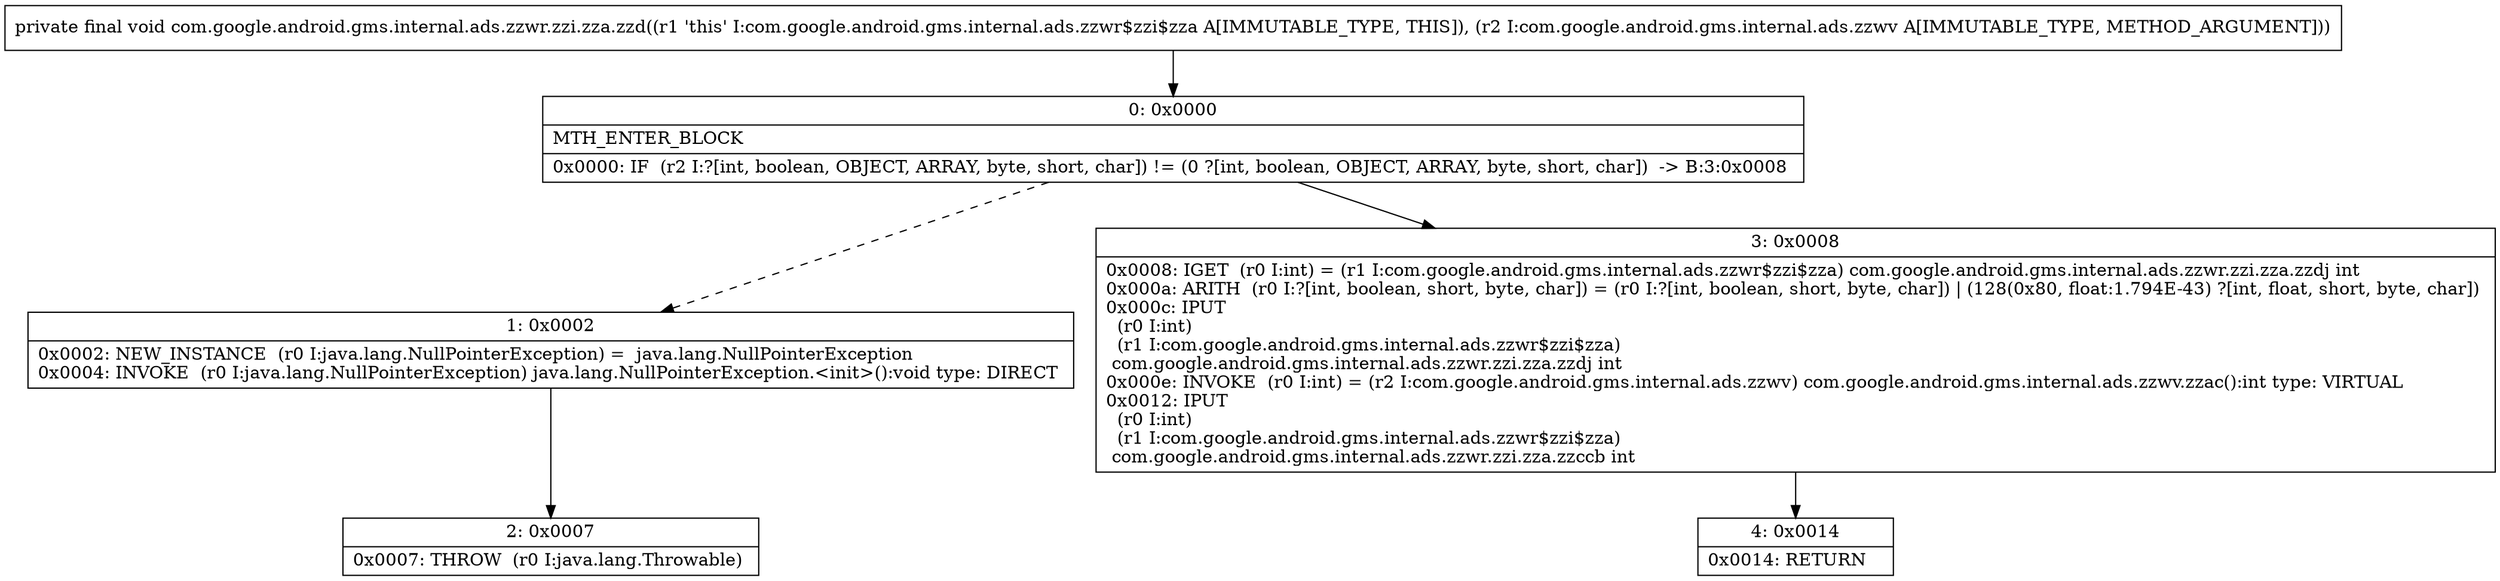 digraph "CFG forcom.google.android.gms.internal.ads.zzwr.zzi.zza.zzd(Lcom\/google\/android\/gms\/internal\/ads\/zzwv;)V" {
Node_0 [shape=record,label="{0\:\ 0x0000|MTH_ENTER_BLOCK\l|0x0000: IF  (r2 I:?[int, boolean, OBJECT, ARRAY, byte, short, char]) != (0 ?[int, boolean, OBJECT, ARRAY, byte, short, char])  \-\> B:3:0x0008 \l}"];
Node_1 [shape=record,label="{1\:\ 0x0002|0x0002: NEW_INSTANCE  (r0 I:java.lang.NullPointerException) =  java.lang.NullPointerException \l0x0004: INVOKE  (r0 I:java.lang.NullPointerException) java.lang.NullPointerException.\<init\>():void type: DIRECT \l}"];
Node_2 [shape=record,label="{2\:\ 0x0007|0x0007: THROW  (r0 I:java.lang.Throwable) \l}"];
Node_3 [shape=record,label="{3\:\ 0x0008|0x0008: IGET  (r0 I:int) = (r1 I:com.google.android.gms.internal.ads.zzwr$zzi$zza) com.google.android.gms.internal.ads.zzwr.zzi.zza.zzdj int \l0x000a: ARITH  (r0 I:?[int, boolean, short, byte, char]) = (r0 I:?[int, boolean, short, byte, char]) \| (128(0x80, float:1.794E\-43) ?[int, float, short, byte, char]) \l0x000c: IPUT  \l  (r0 I:int)\l  (r1 I:com.google.android.gms.internal.ads.zzwr$zzi$zza)\l com.google.android.gms.internal.ads.zzwr.zzi.zza.zzdj int \l0x000e: INVOKE  (r0 I:int) = (r2 I:com.google.android.gms.internal.ads.zzwv) com.google.android.gms.internal.ads.zzwv.zzac():int type: VIRTUAL \l0x0012: IPUT  \l  (r0 I:int)\l  (r1 I:com.google.android.gms.internal.ads.zzwr$zzi$zza)\l com.google.android.gms.internal.ads.zzwr.zzi.zza.zzccb int \l}"];
Node_4 [shape=record,label="{4\:\ 0x0014|0x0014: RETURN   \l}"];
MethodNode[shape=record,label="{private final void com.google.android.gms.internal.ads.zzwr.zzi.zza.zzd((r1 'this' I:com.google.android.gms.internal.ads.zzwr$zzi$zza A[IMMUTABLE_TYPE, THIS]), (r2 I:com.google.android.gms.internal.ads.zzwv A[IMMUTABLE_TYPE, METHOD_ARGUMENT])) }"];
MethodNode -> Node_0;
Node_0 -> Node_1[style=dashed];
Node_0 -> Node_3;
Node_1 -> Node_2;
Node_3 -> Node_4;
}

